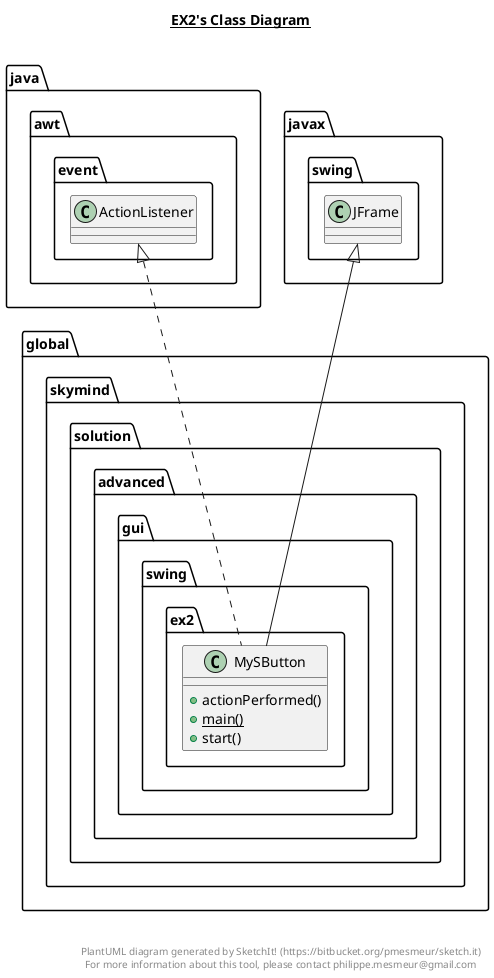 @startuml

title __EX2's Class Diagram__\n

  namespace global.skymind {
    namespace solution.advanced.gui.swing.ex2 {
      class global.skymind.solution.advanced.gui.swing.ex2.MySButton {
          + actionPerformed()
          {static} + main()
          + start()
      }
    }
  }
  

  global.skymind.solution.advanced.gui.swing.ex2.MySButton .up.|> java.awt.event.ActionListener
  global.skymind.solution.advanced.gui.swing.ex2.MySButton -up-|> javax.swing.JFrame


right footer


PlantUML diagram generated by SketchIt! (https://bitbucket.org/pmesmeur/sketch.it)
For more information about this tool, please contact philippe.mesmeur@gmail.com
endfooter

@enduml
